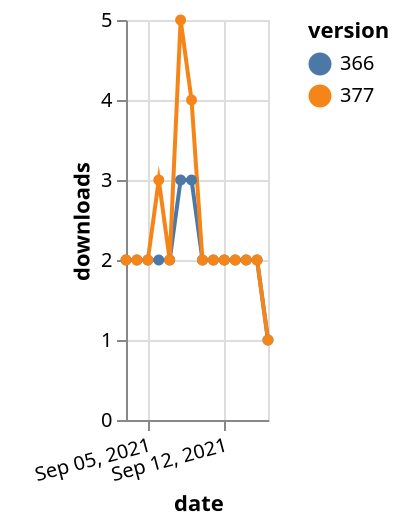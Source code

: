 {"$schema": "https://vega.github.io/schema/vega-lite/v5.json", "description": "A simple bar chart with embedded data.", "data": {"values": [{"date": "2021-09-03", "total": 2288, "delta": 2, "version": "366"}, {"date": "2021-09-04", "total": 2290, "delta": 2, "version": "366"}, {"date": "2021-09-05", "total": 2292, "delta": 2, "version": "366"}, {"date": "2021-09-06", "total": 2294, "delta": 2, "version": "366"}, {"date": "2021-09-07", "total": 2296, "delta": 2, "version": "366"}, {"date": "2021-09-08", "total": 2299, "delta": 3, "version": "366"}, {"date": "2021-09-09", "total": 2302, "delta": 3, "version": "366"}, {"date": "2021-09-10", "total": 2304, "delta": 2, "version": "366"}, {"date": "2021-09-11", "total": 2306, "delta": 2, "version": "366"}, {"date": "2021-09-12", "total": 2308, "delta": 2, "version": "366"}, {"date": "2021-09-13", "total": 2310, "delta": 2, "version": "366"}, {"date": "2021-09-14", "total": 2312, "delta": 2, "version": "366"}, {"date": "2021-09-15", "total": 2314, "delta": 2, "version": "366"}, {"date": "2021-09-16", "total": 2315, "delta": 1, "version": "366"}, {"date": "2021-09-03", "total": 2088, "delta": 2, "version": "377"}, {"date": "2021-09-04", "total": 2090, "delta": 2, "version": "377"}, {"date": "2021-09-05", "total": 2092, "delta": 2, "version": "377"}, {"date": "2021-09-06", "total": 2095, "delta": 3, "version": "377"}, {"date": "2021-09-07", "total": 2097, "delta": 2, "version": "377"}, {"date": "2021-09-08", "total": 2102, "delta": 5, "version": "377"}, {"date": "2021-09-09", "total": 2106, "delta": 4, "version": "377"}, {"date": "2021-09-10", "total": 2108, "delta": 2, "version": "377"}, {"date": "2021-09-11", "total": 2110, "delta": 2, "version": "377"}, {"date": "2021-09-12", "total": 2112, "delta": 2, "version": "377"}, {"date": "2021-09-13", "total": 2114, "delta": 2, "version": "377"}, {"date": "2021-09-14", "total": 2116, "delta": 2, "version": "377"}, {"date": "2021-09-15", "total": 2118, "delta": 2, "version": "377"}, {"date": "2021-09-16", "total": 2119, "delta": 1, "version": "377"}]}, "width": "container", "mark": {"type": "line", "point": {"filled": true}}, "encoding": {"x": {"field": "date", "type": "temporal", "timeUnit": "yearmonthdate", "title": "date", "axis": {"labelAngle": -15}}, "y": {"field": "delta", "type": "quantitative", "title": "downloads"}, "color": {"field": "version", "type": "nominal"}, "tooltip": {"field": "delta"}}}